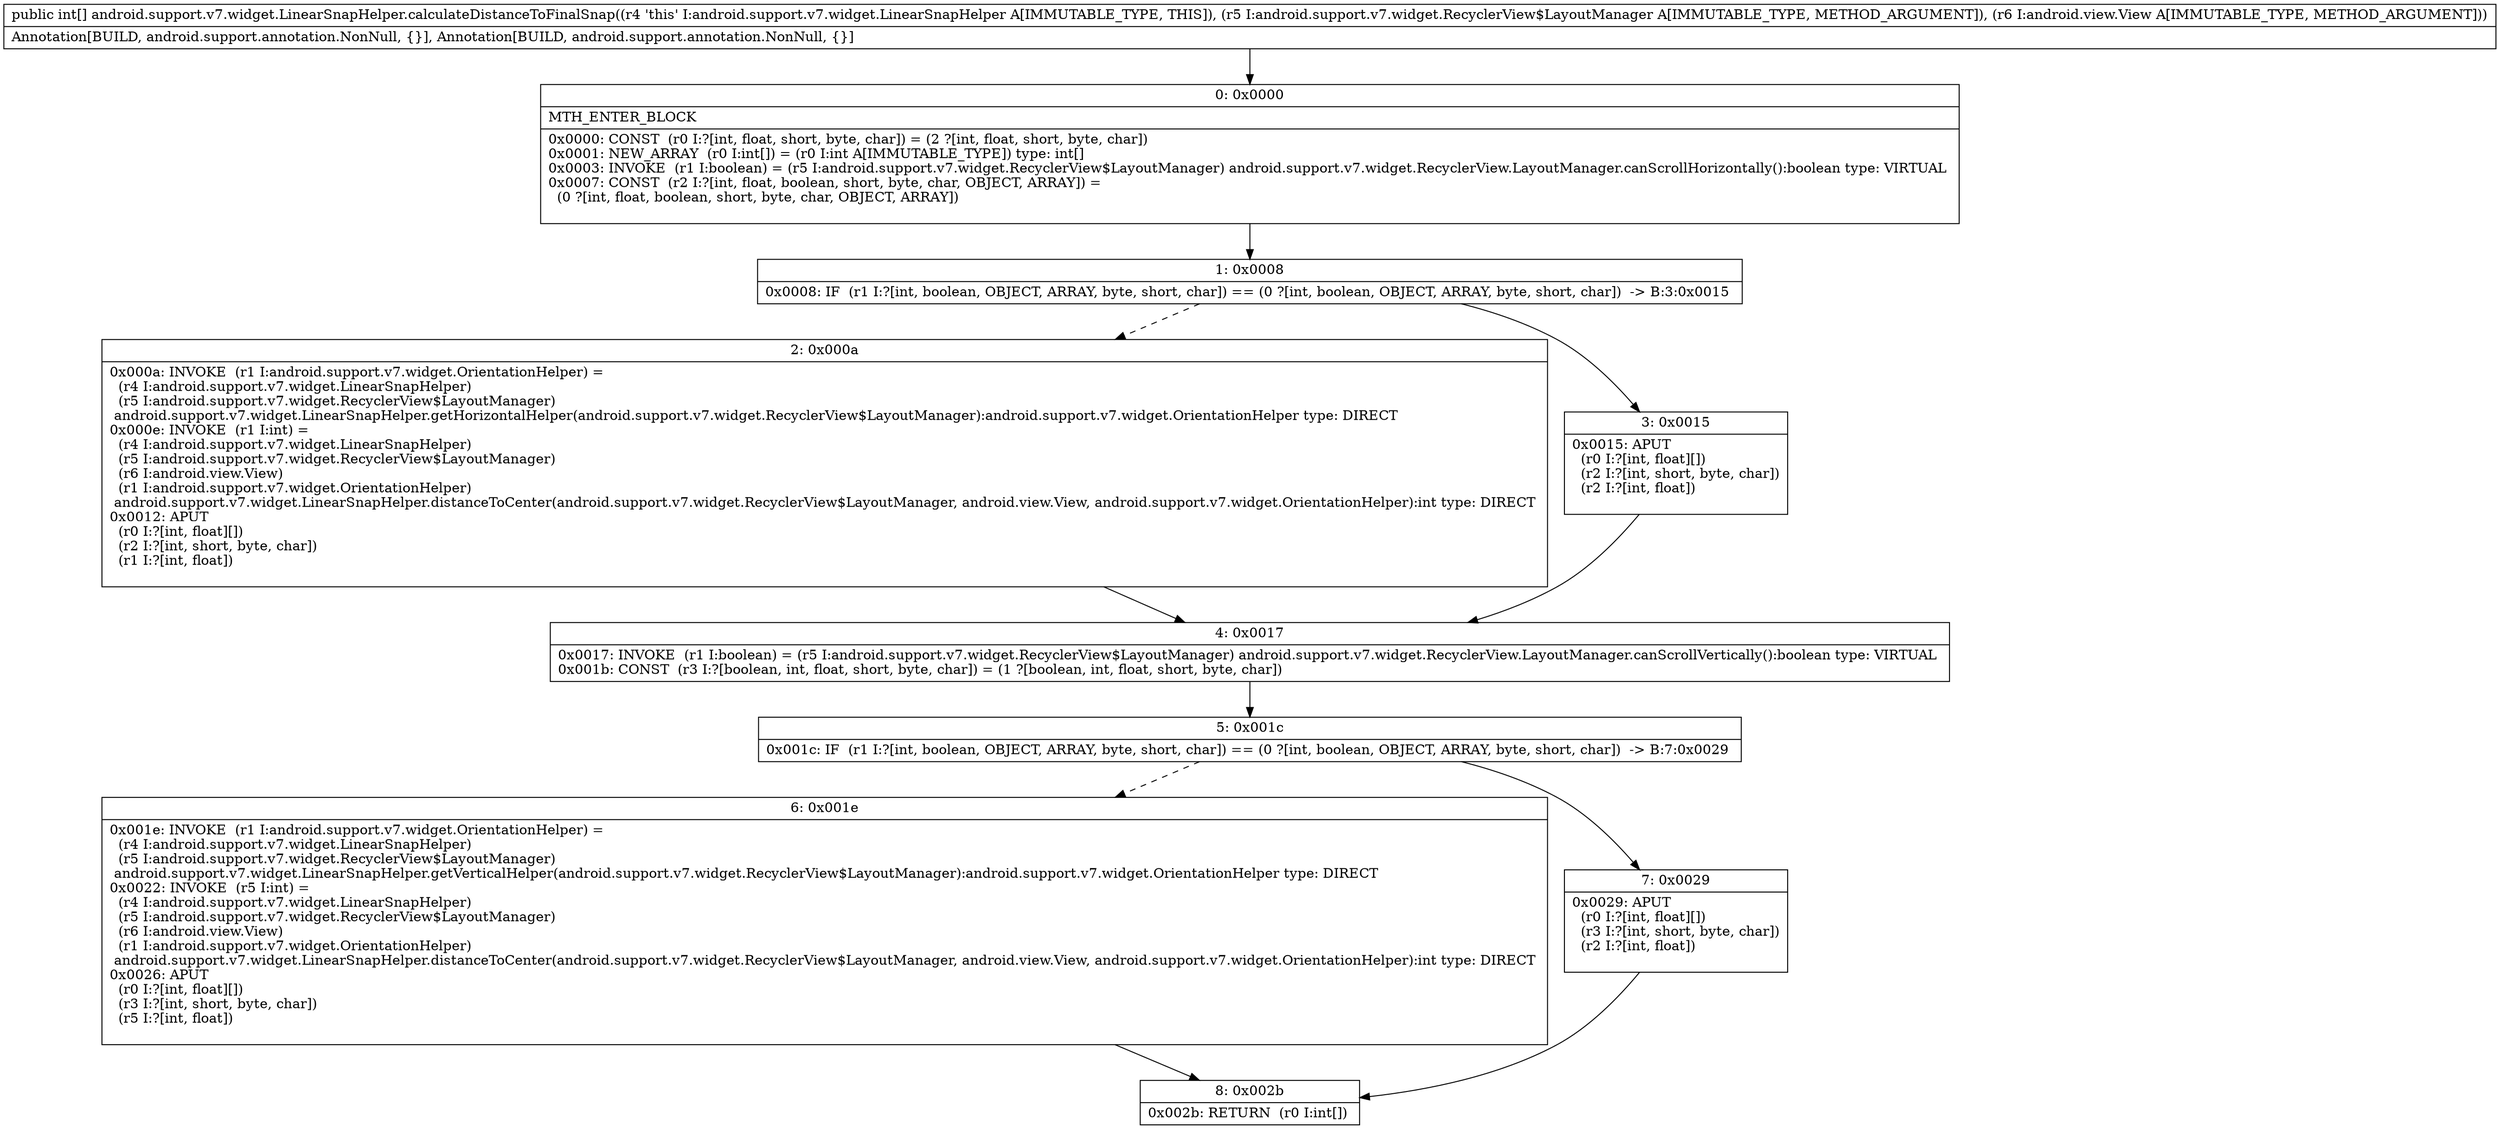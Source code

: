 digraph "CFG forandroid.support.v7.widget.LinearSnapHelper.calculateDistanceToFinalSnap(Landroid\/support\/v7\/widget\/RecyclerView$LayoutManager;Landroid\/view\/View;)[I" {
Node_0 [shape=record,label="{0\:\ 0x0000|MTH_ENTER_BLOCK\l|0x0000: CONST  (r0 I:?[int, float, short, byte, char]) = (2 ?[int, float, short, byte, char]) \l0x0001: NEW_ARRAY  (r0 I:int[]) = (r0 I:int A[IMMUTABLE_TYPE]) type: int[] \l0x0003: INVOKE  (r1 I:boolean) = (r5 I:android.support.v7.widget.RecyclerView$LayoutManager) android.support.v7.widget.RecyclerView.LayoutManager.canScrollHorizontally():boolean type: VIRTUAL \l0x0007: CONST  (r2 I:?[int, float, boolean, short, byte, char, OBJECT, ARRAY]) = \l  (0 ?[int, float, boolean, short, byte, char, OBJECT, ARRAY])\l \l}"];
Node_1 [shape=record,label="{1\:\ 0x0008|0x0008: IF  (r1 I:?[int, boolean, OBJECT, ARRAY, byte, short, char]) == (0 ?[int, boolean, OBJECT, ARRAY, byte, short, char])  \-\> B:3:0x0015 \l}"];
Node_2 [shape=record,label="{2\:\ 0x000a|0x000a: INVOKE  (r1 I:android.support.v7.widget.OrientationHelper) = \l  (r4 I:android.support.v7.widget.LinearSnapHelper)\l  (r5 I:android.support.v7.widget.RecyclerView$LayoutManager)\l android.support.v7.widget.LinearSnapHelper.getHorizontalHelper(android.support.v7.widget.RecyclerView$LayoutManager):android.support.v7.widget.OrientationHelper type: DIRECT \l0x000e: INVOKE  (r1 I:int) = \l  (r4 I:android.support.v7.widget.LinearSnapHelper)\l  (r5 I:android.support.v7.widget.RecyclerView$LayoutManager)\l  (r6 I:android.view.View)\l  (r1 I:android.support.v7.widget.OrientationHelper)\l android.support.v7.widget.LinearSnapHelper.distanceToCenter(android.support.v7.widget.RecyclerView$LayoutManager, android.view.View, android.support.v7.widget.OrientationHelper):int type: DIRECT \l0x0012: APUT  \l  (r0 I:?[int, float][])\l  (r2 I:?[int, short, byte, char])\l  (r1 I:?[int, float])\l \l}"];
Node_3 [shape=record,label="{3\:\ 0x0015|0x0015: APUT  \l  (r0 I:?[int, float][])\l  (r2 I:?[int, short, byte, char])\l  (r2 I:?[int, float])\l \l}"];
Node_4 [shape=record,label="{4\:\ 0x0017|0x0017: INVOKE  (r1 I:boolean) = (r5 I:android.support.v7.widget.RecyclerView$LayoutManager) android.support.v7.widget.RecyclerView.LayoutManager.canScrollVertically():boolean type: VIRTUAL \l0x001b: CONST  (r3 I:?[boolean, int, float, short, byte, char]) = (1 ?[boolean, int, float, short, byte, char]) \l}"];
Node_5 [shape=record,label="{5\:\ 0x001c|0x001c: IF  (r1 I:?[int, boolean, OBJECT, ARRAY, byte, short, char]) == (0 ?[int, boolean, OBJECT, ARRAY, byte, short, char])  \-\> B:7:0x0029 \l}"];
Node_6 [shape=record,label="{6\:\ 0x001e|0x001e: INVOKE  (r1 I:android.support.v7.widget.OrientationHelper) = \l  (r4 I:android.support.v7.widget.LinearSnapHelper)\l  (r5 I:android.support.v7.widget.RecyclerView$LayoutManager)\l android.support.v7.widget.LinearSnapHelper.getVerticalHelper(android.support.v7.widget.RecyclerView$LayoutManager):android.support.v7.widget.OrientationHelper type: DIRECT \l0x0022: INVOKE  (r5 I:int) = \l  (r4 I:android.support.v7.widget.LinearSnapHelper)\l  (r5 I:android.support.v7.widget.RecyclerView$LayoutManager)\l  (r6 I:android.view.View)\l  (r1 I:android.support.v7.widget.OrientationHelper)\l android.support.v7.widget.LinearSnapHelper.distanceToCenter(android.support.v7.widget.RecyclerView$LayoutManager, android.view.View, android.support.v7.widget.OrientationHelper):int type: DIRECT \l0x0026: APUT  \l  (r0 I:?[int, float][])\l  (r3 I:?[int, short, byte, char])\l  (r5 I:?[int, float])\l \l}"];
Node_7 [shape=record,label="{7\:\ 0x0029|0x0029: APUT  \l  (r0 I:?[int, float][])\l  (r3 I:?[int, short, byte, char])\l  (r2 I:?[int, float])\l \l}"];
Node_8 [shape=record,label="{8\:\ 0x002b|0x002b: RETURN  (r0 I:int[]) \l}"];
MethodNode[shape=record,label="{public int[] android.support.v7.widget.LinearSnapHelper.calculateDistanceToFinalSnap((r4 'this' I:android.support.v7.widget.LinearSnapHelper A[IMMUTABLE_TYPE, THIS]), (r5 I:android.support.v7.widget.RecyclerView$LayoutManager A[IMMUTABLE_TYPE, METHOD_ARGUMENT]), (r6 I:android.view.View A[IMMUTABLE_TYPE, METHOD_ARGUMENT]))  | Annotation[BUILD, android.support.annotation.NonNull, \{\}], Annotation[BUILD, android.support.annotation.NonNull, \{\}]\l}"];
MethodNode -> Node_0;
Node_0 -> Node_1;
Node_1 -> Node_2[style=dashed];
Node_1 -> Node_3;
Node_2 -> Node_4;
Node_3 -> Node_4;
Node_4 -> Node_5;
Node_5 -> Node_6[style=dashed];
Node_5 -> Node_7;
Node_6 -> Node_8;
Node_7 -> Node_8;
}

